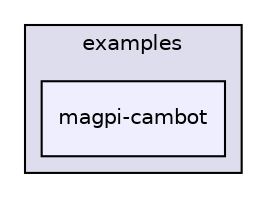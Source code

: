 digraph "examples/magpi-cambot" {
  compound=true
  node [ fontsize="10", fontname="Helvetica"];
  edge [ labelfontsize="10", labelfontname="Helvetica"];
  subgraph clusterdir_d28a4824dc47e487b107a5db32ef43c4 {
    graph [ bgcolor="#ddddee", pencolor="black", label="examples" fontname="Helvetica", fontsize="10", URL="dir_d28a4824dc47e487b107a5db32ef43c4.html"]
  dir_813d9e78650a8d42bb21130a0140e6ff [shape=box, label="magpi-cambot", style="filled", fillcolor="#eeeeff", pencolor="black", URL="dir_813d9e78650a8d42bb21130a0140e6ff.html"];
  }
}
